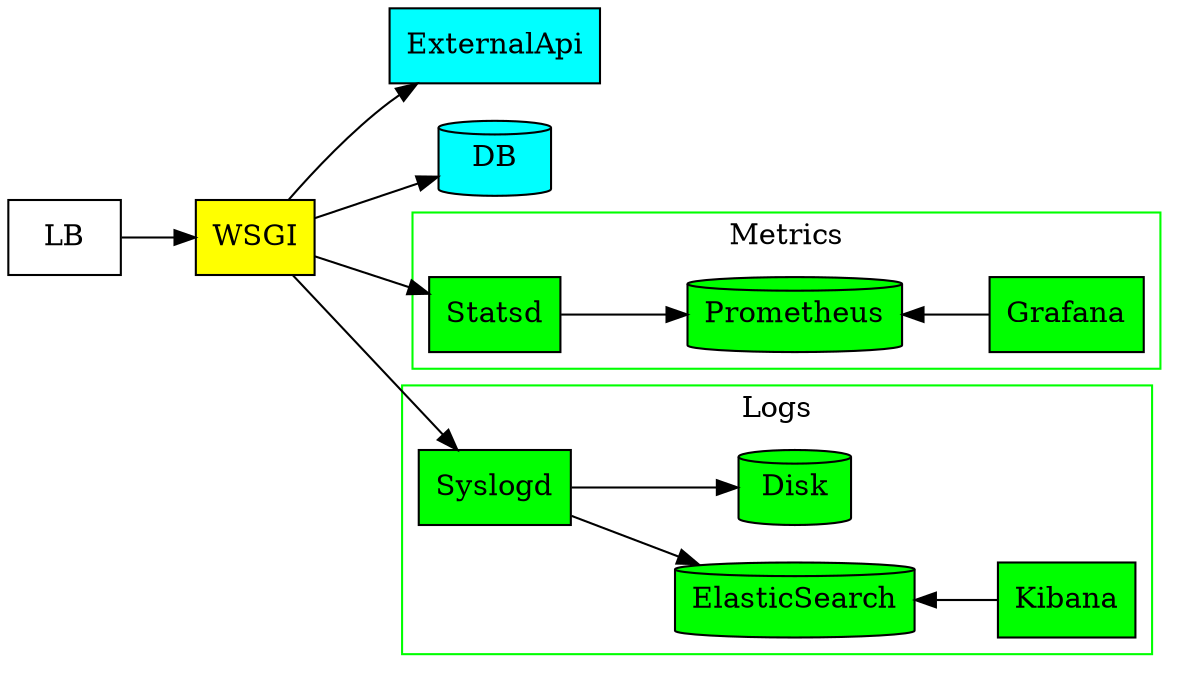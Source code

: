 digraph g {
    rankdir="LR";
    graph [dpi=300];
    node [shape=rectangle style=filled fillcolor=white];

    LB -> WSGI;

    WSGI [fillcolor=yellow];

    ExternalApi [fillcolor=cyan];
    DB [fillcolor=cyan shape=cylinder];

    subgraph cluster_Metrics {
        label="Metrics";
        graph [color=green];
        node [fillcolor=green];

        Statsd -> Prometheus;
        Prometheus -> Grafana [dir=back];

        Prometheus [shape=cylinder]
    }

    subgraph cluster_Logs {
        label="Logs";
        graph [color=green];
        node [fillcolor=green];

        Syslogd -> ElasticSearch;
        Syslogd -> Disk;
        ElasticSearch -> Kibana [dir=back];

        Disk [shape=cylinder];
        ElasticSearch [shape=cylinder];
    }

    WSGI -> Statsd;
    WSGI -> DB;
    WSGI -> Syslogd;
    WSGI -> ExternalApi
}
